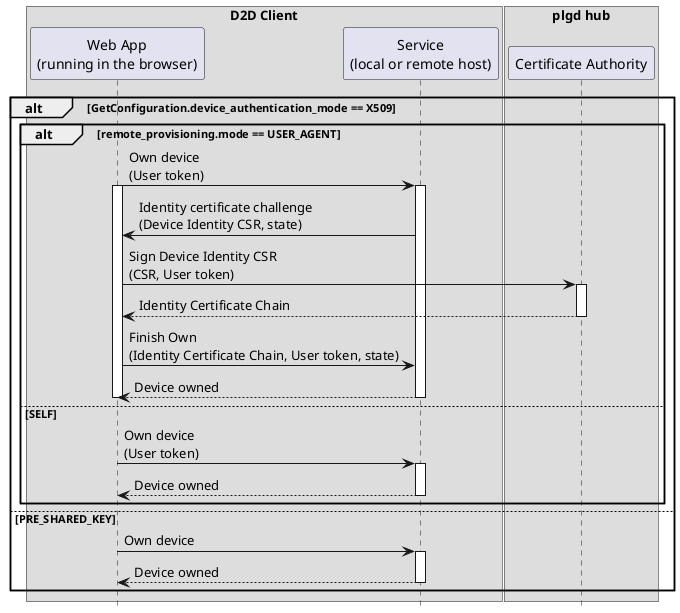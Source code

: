 @startuml Sequence
skinparam backgroundColor transparent
hide footbox

box "D2D Client"
participant S as "Web App\n(running in the browser)"
participant C as "Service\n(local or remote host)"
end box

box "plgd hub"
participant CA as "Certificate Authority"
end box

alt GetConfiguration.device_authentication_mode == X509
  alt remote_provisioning.mode == USER_AGENT
    S -> C++: Own device\n(User token)
    activate S
    C -> S: Identity certificate challenge\n(Device Identity CSR, state)
    S -> CA ++:  Sign Device Identity CSR\n(CSR, User token)
    return Identity Certificate Chain
    S -> C: Finish Own\n(Identity Certificate Chain, User token, state)
    return Device owned
    deactivate C
    deactivate S
  else SELF
    S -> C++: Own device\n(User token)
    return Device owned
  end
else PRE_SHARED_KEY
  S -> C ++: Own device
  return Device owned
end
@enduml
